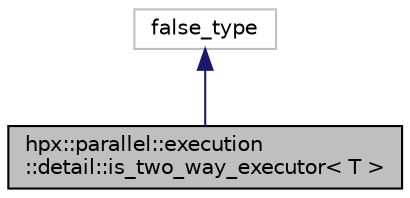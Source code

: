digraph "hpx::parallel::execution::detail::is_two_way_executor&lt; T &gt;"
{
  edge [fontname="Helvetica",fontsize="10",labelfontname="Helvetica",labelfontsize="10"];
  node [fontname="Helvetica",fontsize="10",shape=record];
  Node6 [label="hpx::parallel::execution\l::detail::is_two_way_executor\< T \>",height=0.2,width=0.4,color="black", fillcolor="grey75", style="filled", fontcolor="black"];
  Node7 -> Node6 [dir="back",color="midnightblue",fontsize="10",style="solid",fontname="Helvetica"];
  Node7 [label="false_type",height=0.2,width=0.4,color="grey75", fillcolor="white", style="filled"];
}
